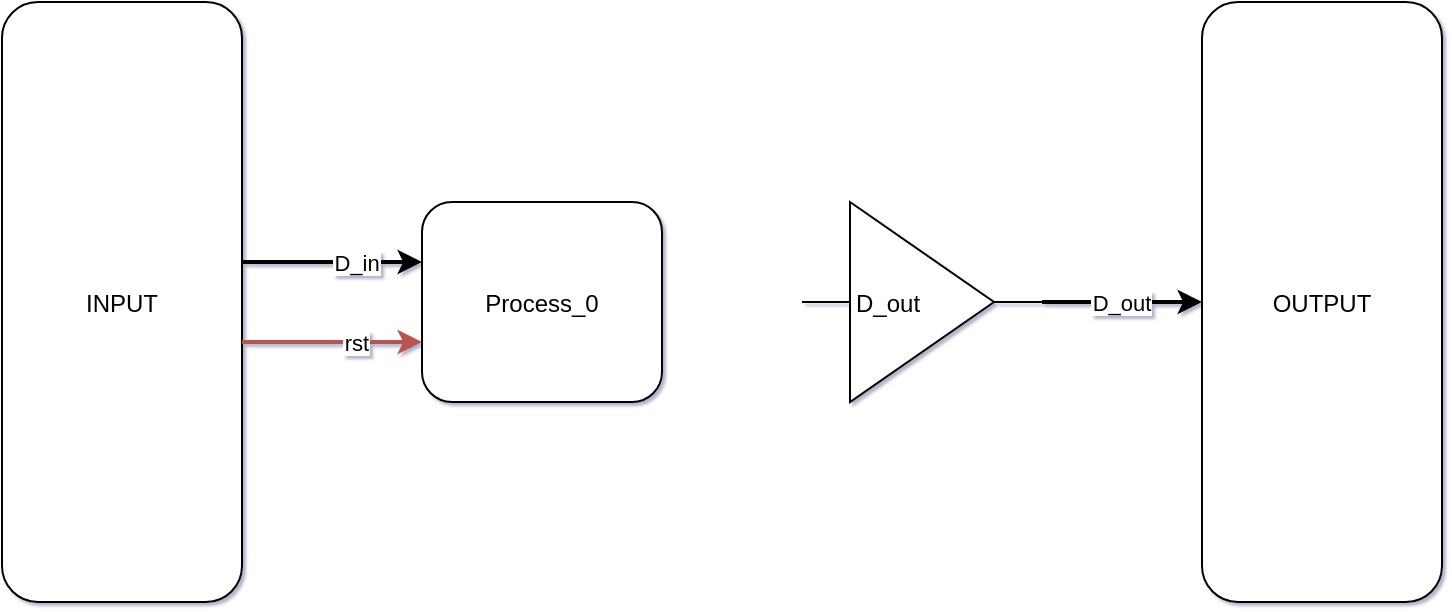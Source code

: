 <mxfile compressed="false">
    <diagram id="entity" name="entity">
        <mxGraphModel dx="272" dy="590" grid="1" gridSize="10" guides="1" tooltips="1" connect="1" arrows="1" fold="1" page="1" pageScale="1" pageWidth="827" pageHeight="1169" math="0" shadow="1">
            <root>
                <mxCell id="0"/>
                <mxCell id="1" parent="0"/>
                <object label="INPUT" id="INPUT">
                    <mxCell style="rounded=1" parent="1" vertex="1">
                        <mxGeometry width="120" height="300" as="geometry"/>
                    </mxCell>
                </object>
                <object label="Process_0" id="Process_0">
                    <mxCell style="rounded=1" parent="1" vertex="1">
                        <mxGeometry x="210" y="100" width="120" height="100" as="geometry"/>
                    </mxCell>
                </object>
                <object label="D_out" id="D_out">
                    <mxCell style="shape=mxgraph.electrical.logic_gates.buffer2;align=left;spacingLeft=25;" parent="1" vertex="1">
                        <mxGeometry x="400" y="100" width="120" height="100" as="geometry"/>
                    </mxCell>
                </object>
                <object label="OUTPUT" id="OUTPUT">
                    <mxCell style="rounded=1" parent="1" vertex="1">
                        <mxGeometry x="600" width="120" height="300" as="geometry"/>
                    </mxCell>
                </object>
                <object label="D_in" id="b3ddeb1e28493fcdb70baa9a8a1b4a73">
                    <mxCell style="endArrow=classic;endFill=1;edgeStyle=orthogonalEdgeStyle;jumpStyle=arc;strokeWidth=2;" parent="1" source="INPUT" target="Process_0" edge="1">
                        <mxGeometry x="0.273" relative="1" as="geometry">
                            <Array as="points">
                                <mxPoint x="130" y="130"/>
                                <mxPoint x="130" y="130"/>
                            </Array>
                            <mxPoint as="offset"/>
                        </mxGeometry>
                    </mxCell>
                </object>
                <object label="rst" id="69272cc050f928c81408767927a5b2cf">
                    <mxCell style="endArrow=classic;endFill=1;edgeStyle=orthogonalEdgeStyle;jumpStyle=arc;strokeWidth=2;fillColor=#f8cecc;strokeColor=#b85450;" parent="1" source="INPUT" target="Process_0" edge="1">
                        <mxGeometry x="0.273" relative="1" as="geometry">
                            <Array as="points">
                                <mxPoint x="130" y="170"/>
                                <mxPoint x="130" y="170"/>
                            </Array>
                            <mxPoint as="offset"/>
                        </mxGeometry>
                    </mxCell>
                </object>
                <object label="D_out" id="d80d79027259ca9124f513afe77de930">
                    <mxCell style="endArrow=classic;endFill=1;edgeStyle=orthogonalEdgeStyle;jumpStyle=arc;strokeWidth=2;" parent="1" source="D_out" target="OUTPUT" edge="1">
                        <mxGeometry relative="1" as="geometry"/>
                    </mxCell>
                </object>
            </root>
        </mxGraphModel>
    </diagram>
</mxfile>